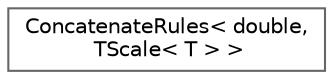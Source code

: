 digraph "Graphical Class Hierarchy"
{
 // INTERACTIVE_SVG=YES
 // LATEX_PDF_SIZE
  bgcolor="transparent";
  edge [fontname=Helvetica,fontsize=10,labelfontname=Helvetica,labelfontsize=10];
  node [fontname=Helvetica,fontsize=10,shape=box,height=0.2,width=0.4];
  rankdir="LR";
  Node0 [id="Node000000",label="ConcatenateRules\< double,\l TScale\< T \> \>",height=0.2,width=0.4,color="grey40", fillcolor="white", style="filled",URL="$dd/ddf/structConcatenateRules_3_01double_00_01TScale_3_01T_01_4_01_4.html",tooltip=" "];
}
